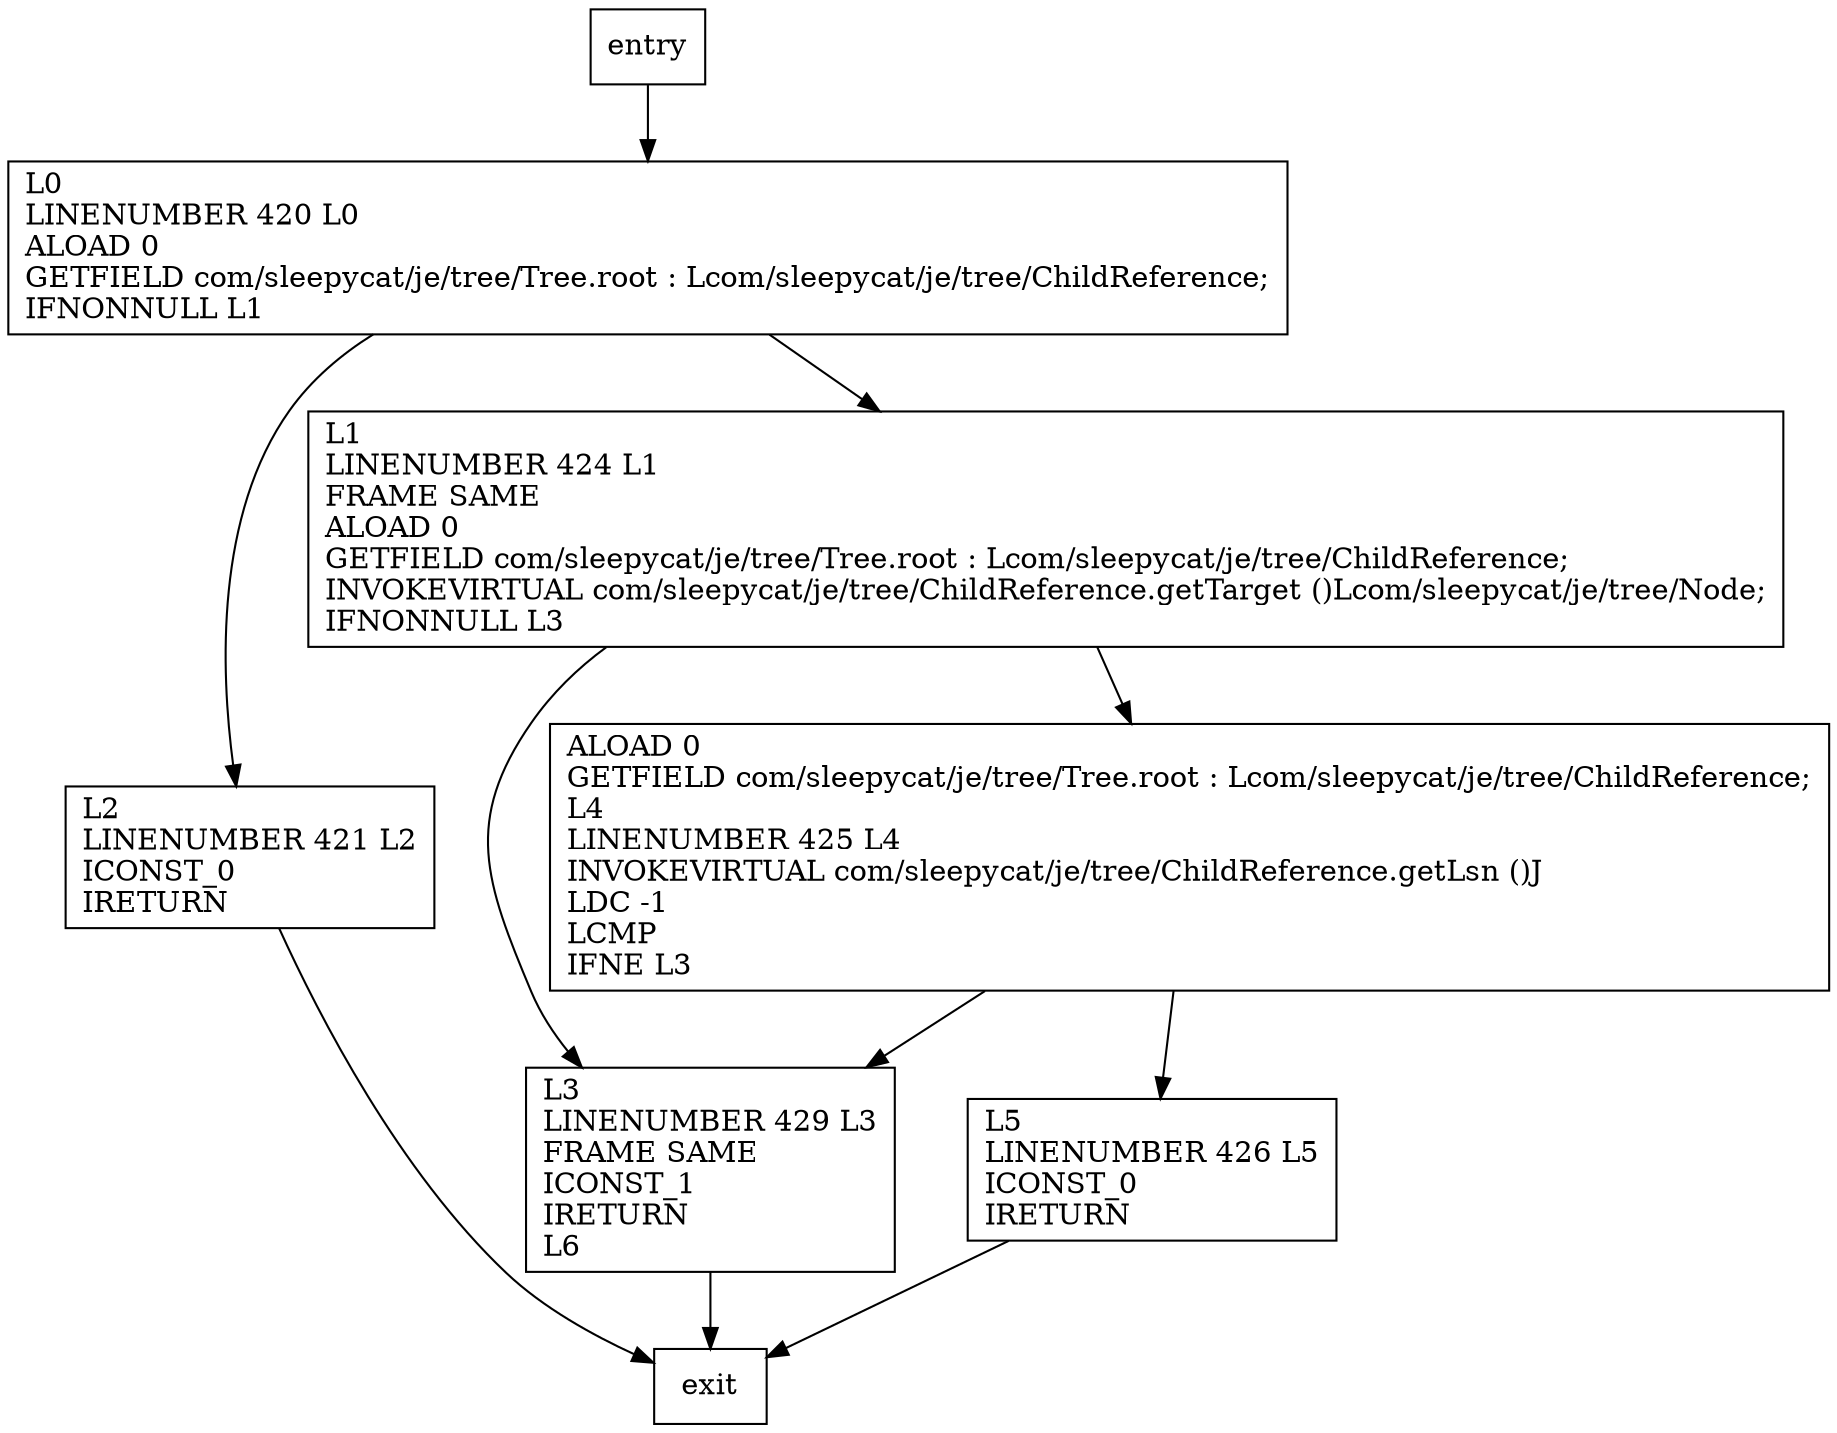 digraph rootExists {
node [shape=record];
156943304 [label="L0\lLINENUMBER 420 L0\lALOAD 0\lGETFIELD com/sleepycat/je/tree/Tree.root : Lcom/sleepycat/je/tree/ChildReference;\lIFNONNULL L1\l"];
486737602 [label="L2\lLINENUMBER 421 L2\lICONST_0\lIRETURN\l"];
1388514371 [label="L1\lLINENUMBER 424 L1\lFRAME SAME\lALOAD 0\lGETFIELD com/sleepycat/je/tree/Tree.root : Lcom/sleepycat/je/tree/ChildReference;\lINVOKEVIRTUAL com/sleepycat/je/tree/ChildReference.getTarget ()Lcom/sleepycat/je/tree/Node;\lIFNONNULL L3\l"];
86563749 [label="ALOAD 0\lGETFIELD com/sleepycat/je/tree/Tree.root : Lcom/sleepycat/je/tree/ChildReference;\lL4\lLINENUMBER 425 L4\lINVOKEVIRTUAL com/sleepycat/je/tree/ChildReference.getLsn ()J\lLDC -1\lLCMP\lIFNE L3\l"];
1521686456 [label="L3\lLINENUMBER 429 L3\lFRAME SAME\lICONST_1\lIRETURN\lL6\l"];
1329823319 [label="L5\lLINENUMBER 426 L5\lICONST_0\lIRETURN\l"];
entry;
exit;
entry -> 156943304
156943304 -> 486737602
156943304 -> 1388514371
486737602 -> exit
1388514371 -> 86563749
1388514371 -> 1521686456
86563749 -> 1329823319
86563749 -> 1521686456
1521686456 -> exit
1329823319 -> exit
}
